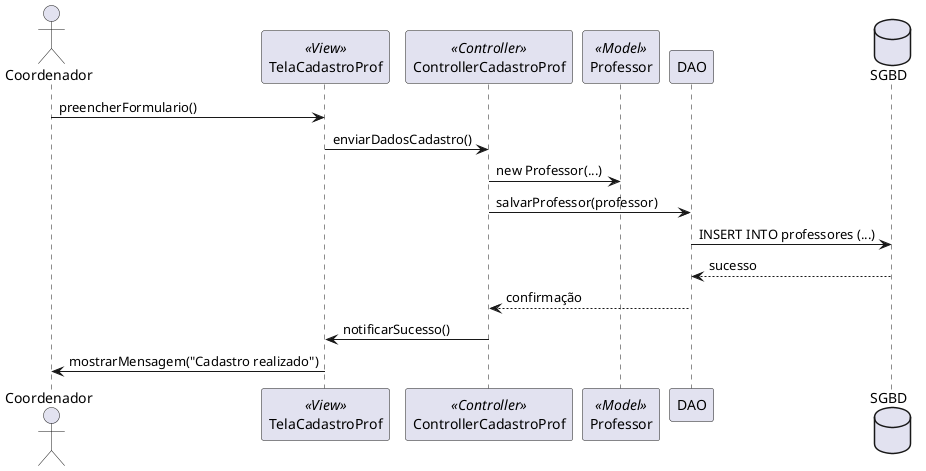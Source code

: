 
@startuml sequenciaCadastrarProfessor
actor Coordenador

participant TelaCadastroProf <<View>>
participant ControllerCadastroProf <<Controller>>
participant Professor <<Model>>
participant DAO
database SGBD

Coordenador -> TelaCadastroProf : preencherFormulario()
TelaCadastroProf -> ControllerCadastroProf : enviarDadosCadastro()
ControllerCadastroProf -> Professor : new Professor(...)
ControllerCadastroProf -> DAO : salvarProfessor(professor)
DAO -> SGBD : INSERT INTO professores (...)
SGBD --> DAO : sucesso
DAO --> ControllerCadastroProf : confirmação
ControllerCadastroProf -> TelaCadastroProf : notificarSucesso()
TelaCadastroProf -> Coordenador : mostrarMensagem("Cadastro realizado")
@enduml
